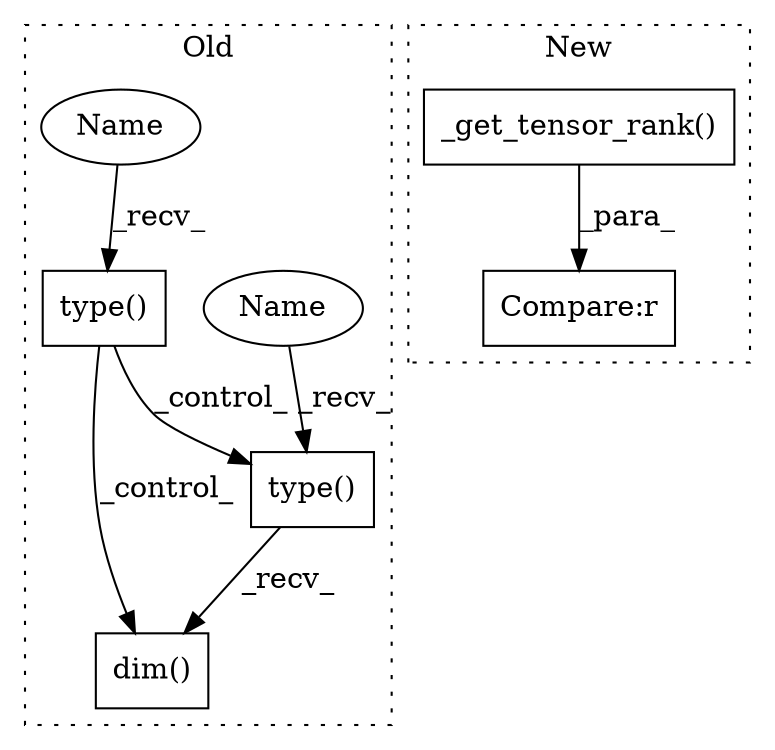 digraph G {
subgraph cluster0 {
1 [label="type()" a="75" s="14560" l="12" shape="box"];
3 [label="dim()" a="75" s="14560" l="18" shape="box"];
5 [label="type()" a="75" s="14255" l="12" shape="box"];
6 [label="Name" a="87" s="14560" l="5" shape="ellipse"];
7 [label="Name" a="87" s="14255" l="5" shape="ellipse"];
label = "Old";
style="dotted";
}
subgraph cluster1 {
2 [label="_get_tensor_rank()" a="75" s="14278,14309" l="26,1" shape="box"];
4 [label="Compare:r" a="40" s="14326" l="12" shape="box"];
label = "New";
style="dotted";
}
1 -> 3 [label="_recv_"];
2 -> 4 [label="_para_"];
5 -> 3 [label="_control_"];
5 -> 1 [label="_control_"];
6 -> 1 [label="_recv_"];
7 -> 5 [label="_recv_"];
}
